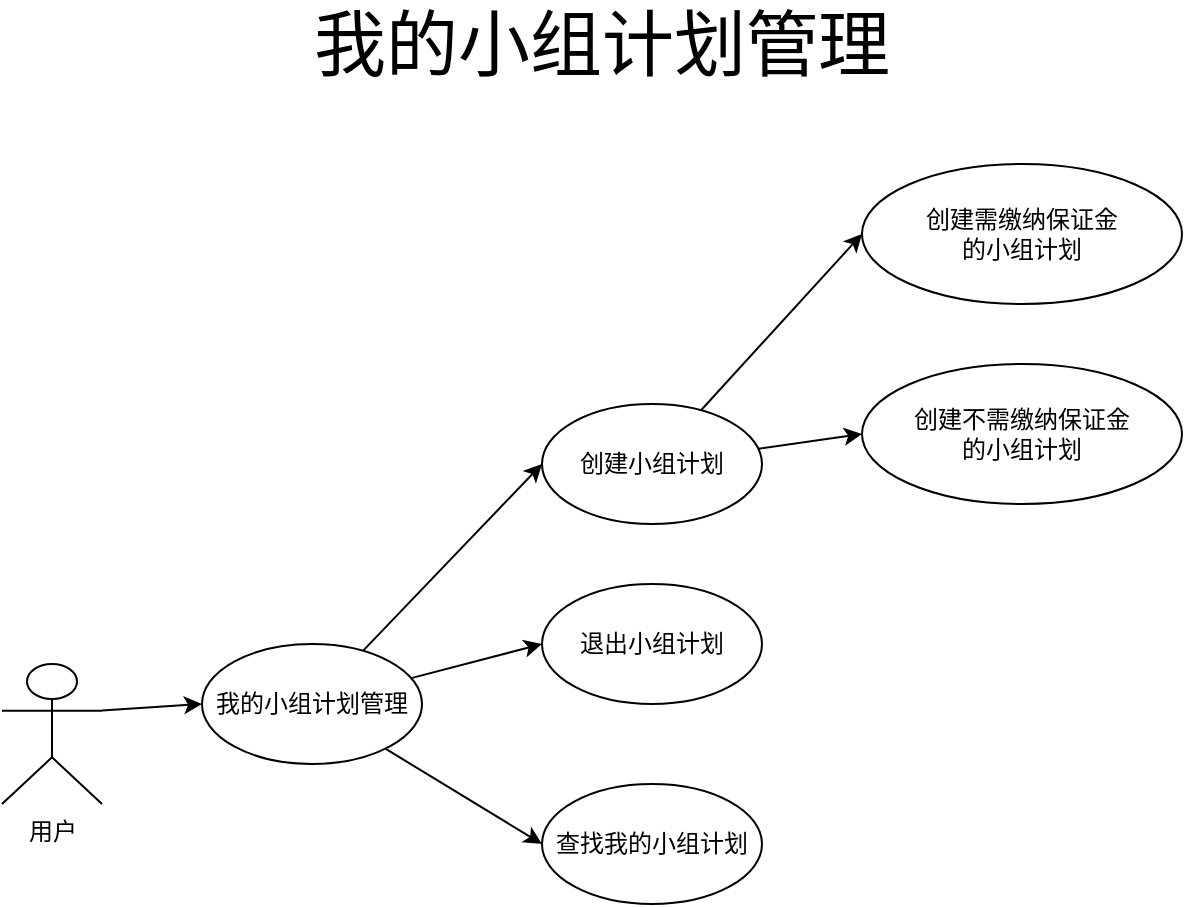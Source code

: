 <mxfile version="14.5.8" type="github">
  <diagram id="ePGKmJ1W3RTEx78IzwG0" name="第 1 页">
    <mxGraphModel dx="1278" dy="492" grid="1" gridSize="10" guides="1" tooltips="1" connect="1" arrows="1" fold="1" page="1" pageScale="1" pageWidth="827" pageHeight="1169" math="0" shadow="0">
      <root>
        <mxCell id="0" />
        <mxCell id="1" parent="0" />
        <mxCell id="J2yKbZTILe6cAZUhtV2m-1" value="用户" style="shape=umlActor;verticalLabelPosition=bottom;verticalAlign=top;html=1;" vertex="1" parent="1">
          <mxGeometry x="60" y="410" width="50" height="70" as="geometry" />
        </mxCell>
        <mxCell id="J2yKbZTILe6cAZUhtV2m-10" style="edgeStyle=none;rounded=0;orthogonalLoop=1;jettySize=auto;html=1;entryX=0;entryY=0.5;entryDx=0;entryDy=0;" edge="1" parent="1" source="J2yKbZTILe6cAZUhtV2m-2" target="J2yKbZTILe6cAZUhtV2m-4">
          <mxGeometry relative="1" as="geometry" />
        </mxCell>
        <mxCell id="J2yKbZTILe6cAZUhtV2m-11" style="edgeStyle=none;rounded=0;orthogonalLoop=1;jettySize=auto;html=1;entryX=0;entryY=0.5;entryDx=0;entryDy=0;" edge="1" parent="1" source="J2yKbZTILe6cAZUhtV2m-2" target="J2yKbZTILe6cAZUhtV2m-5">
          <mxGeometry relative="1" as="geometry" />
        </mxCell>
        <mxCell id="J2yKbZTILe6cAZUhtV2m-12" style="edgeStyle=none;rounded=0;orthogonalLoop=1;jettySize=auto;html=1;entryX=0;entryY=0.5;entryDx=0;entryDy=0;" edge="1" parent="1" source="J2yKbZTILe6cAZUhtV2m-2" target="J2yKbZTILe6cAZUhtV2m-9">
          <mxGeometry relative="1" as="geometry" />
        </mxCell>
        <mxCell id="J2yKbZTILe6cAZUhtV2m-2" value="我的小组计划管理" style="ellipse;whiteSpace=wrap;html=1;" vertex="1" parent="1">
          <mxGeometry x="160" y="400" width="110" height="60" as="geometry" />
        </mxCell>
        <mxCell id="J2yKbZTILe6cAZUhtV2m-3" style="rounded=0;orthogonalLoop=1;jettySize=auto;html=1;exitX=1;exitY=0.333;exitDx=0;exitDy=0;exitPerimeter=0;entryX=0;entryY=0.5;entryDx=0;entryDy=0;" edge="1" parent="1" source="J2yKbZTILe6cAZUhtV2m-1" target="J2yKbZTILe6cAZUhtV2m-2">
          <mxGeometry x="104" y="155" as="geometry" />
        </mxCell>
        <mxCell id="J2yKbZTILe6cAZUhtV2m-13" style="edgeStyle=none;rounded=0;orthogonalLoop=1;jettySize=auto;html=1;entryX=0;entryY=0.5;entryDx=0;entryDy=0;" edge="1" parent="1" source="J2yKbZTILe6cAZUhtV2m-4" target="J2yKbZTILe6cAZUhtV2m-7">
          <mxGeometry relative="1" as="geometry" />
        </mxCell>
        <mxCell id="J2yKbZTILe6cAZUhtV2m-14" style="edgeStyle=none;rounded=0;orthogonalLoop=1;jettySize=auto;html=1;entryX=0;entryY=0.5;entryDx=0;entryDy=0;" edge="1" parent="1" source="J2yKbZTILe6cAZUhtV2m-4" target="J2yKbZTILe6cAZUhtV2m-8">
          <mxGeometry relative="1" as="geometry" />
        </mxCell>
        <mxCell id="J2yKbZTILe6cAZUhtV2m-4" value="创建小组计划" style="ellipse;whiteSpace=wrap;html=1;" vertex="1" parent="1">
          <mxGeometry x="330" y="280" width="110" height="60" as="geometry" />
        </mxCell>
        <mxCell id="J2yKbZTILe6cAZUhtV2m-5" value="退出小组计划" style="ellipse;whiteSpace=wrap;html=1;" vertex="1" parent="1">
          <mxGeometry x="330" y="370" width="110" height="60" as="geometry" />
        </mxCell>
        <mxCell id="J2yKbZTILe6cAZUhtV2m-7" value="创建需缴纳保证金&lt;br&gt;的小组计划" style="ellipse;whiteSpace=wrap;html=1;" vertex="1" parent="1">
          <mxGeometry x="490" y="160" width="160" height="70" as="geometry" />
        </mxCell>
        <mxCell id="J2yKbZTILe6cAZUhtV2m-8" value="创建不需缴纳保证金&lt;br&gt;的小组计划" style="ellipse;whiteSpace=wrap;html=1;" vertex="1" parent="1">
          <mxGeometry x="490" y="260" width="160" height="70" as="geometry" />
        </mxCell>
        <mxCell id="J2yKbZTILe6cAZUhtV2m-9" value="查找我的小组计划" style="ellipse;whiteSpace=wrap;html=1;" vertex="1" parent="1">
          <mxGeometry x="330" y="470" width="110" height="60" as="geometry" />
        </mxCell>
        <mxCell id="J2yKbZTILe6cAZUhtV2m-15" value="&lt;font style=&quot;font-size: 36px&quot;&gt;我的小组计划管理&lt;/font&gt;" style="text;html=1;strokeColor=none;fillColor=none;align=center;verticalAlign=middle;whiteSpace=wrap;rounded=0;" vertex="1" parent="1">
          <mxGeometry x="190" y="80" width="340" height="40" as="geometry" />
        </mxCell>
      </root>
    </mxGraphModel>
  </diagram>
</mxfile>
